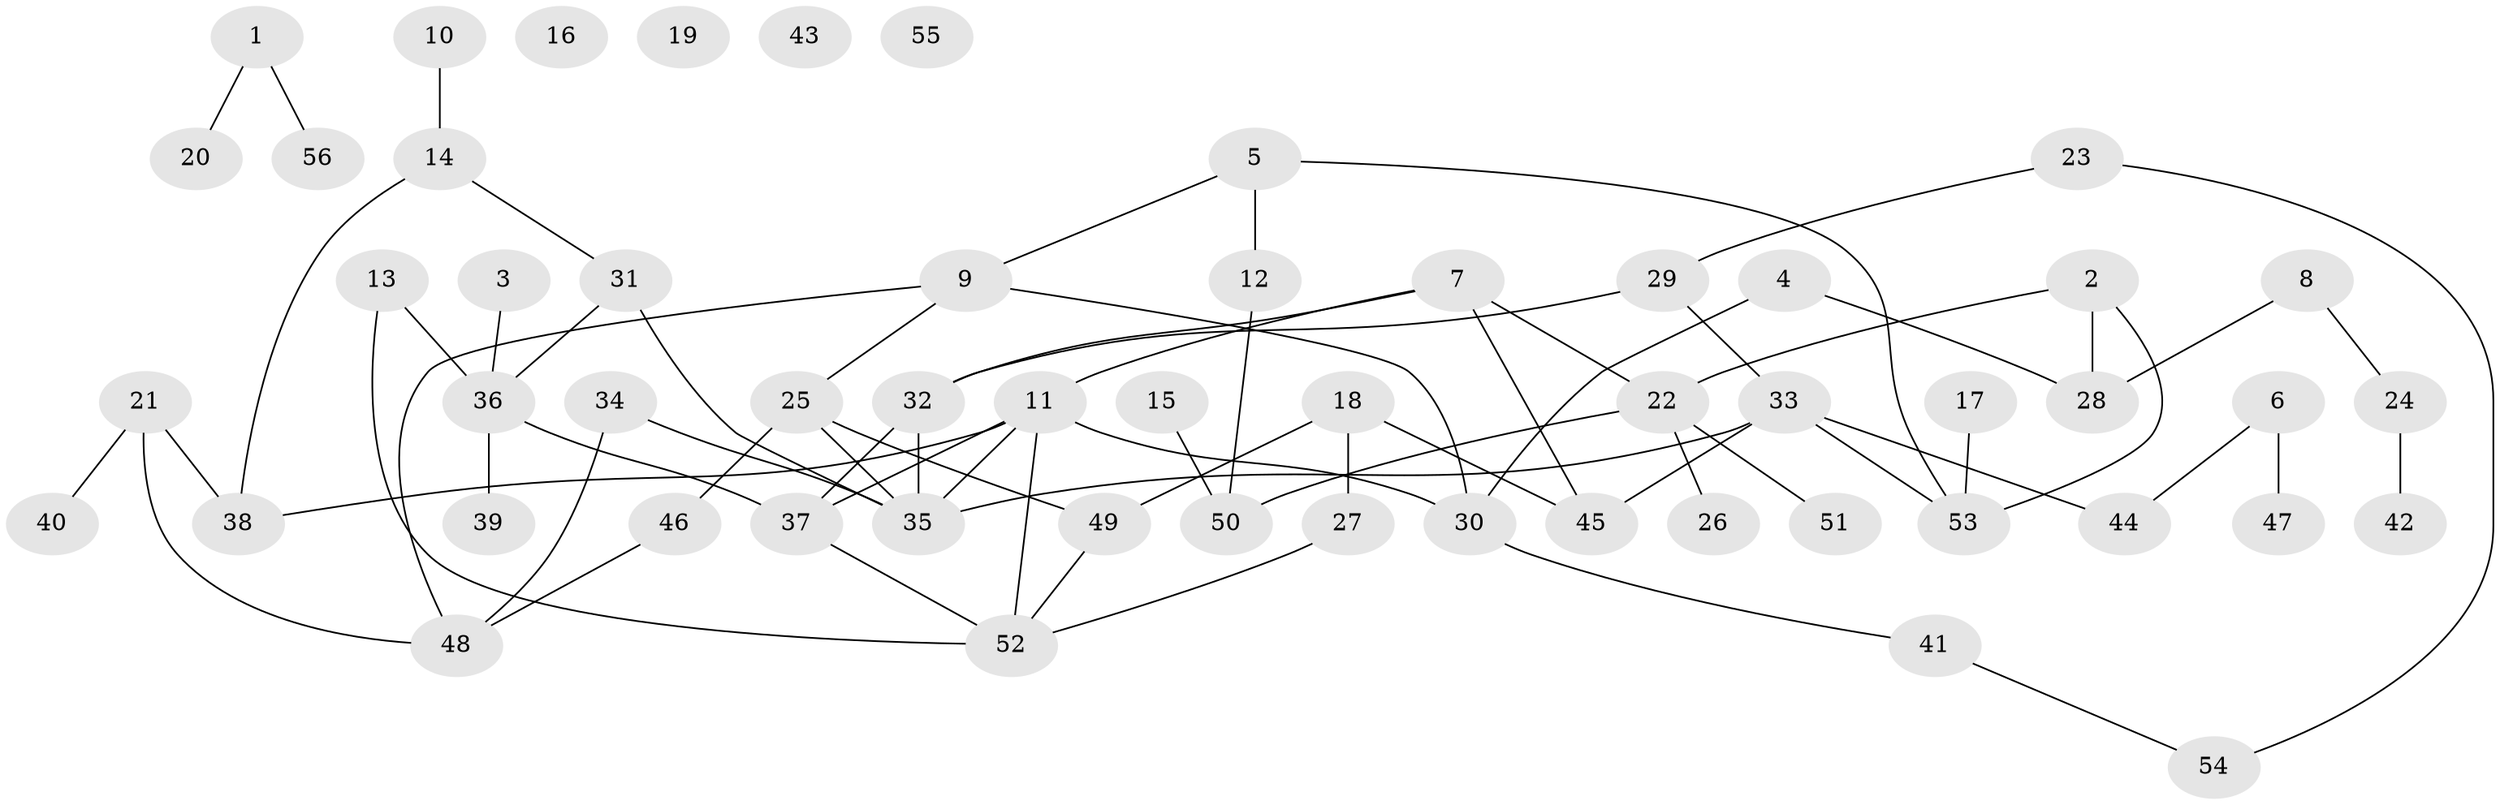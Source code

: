 // coarse degree distribution, {0: 0.15151515151515152, 5: 0.09090909090909091, 1: 0.21212121212121213, 3: 0.21212121212121213, 13: 0.030303030303030304, 2: 0.18181818181818182, 4: 0.09090909090909091, 8: 0.030303030303030304}
// Generated by graph-tools (version 1.1) at 2025/16/03/04/25 18:16:42]
// undirected, 56 vertices, 70 edges
graph export_dot {
graph [start="1"]
  node [color=gray90,style=filled];
  1;
  2;
  3;
  4;
  5;
  6;
  7;
  8;
  9;
  10;
  11;
  12;
  13;
  14;
  15;
  16;
  17;
  18;
  19;
  20;
  21;
  22;
  23;
  24;
  25;
  26;
  27;
  28;
  29;
  30;
  31;
  32;
  33;
  34;
  35;
  36;
  37;
  38;
  39;
  40;
  41;
  42;
  43;
  44;
  45;
  46;
  47;
  48;
  49;
  50;
  51;
  52;
  53;
  54;
  55;
  56;
  1 -- 20;
  1 -- 56;
  2 -- 22;
  2 -- 28;
  2 -- 53;
  3 -- 36;
  4 -- 28;
  4 -- 30;
  5 -- 9;
  5 -- 12;
  5 -- 53;
  6 -- 44;
  6 -- 47;
  7 -- 11;
  7 -- 22;
  7 -- 32;
  7 -- 45;
  8 -- 24;
  8 -- 28;
  9 -- 25;
  9 -- 30;
  9 -- 48;
  10 -- 14;
  11 -- 30;
  11 -- 35;
  11 -- 37;
  11 -- 38;
  11 -- 52;
  12 -- 50;
  13 -- 36;
  13 -- 52;
  14 -- 31;
  14 -- 38;
  15 -- 50;
  17 -- 53;
  18 -- 27;
  18 -- 45;
  18 -- 49;
  21 -- 38;
  21 -- 40;
  21 -- 48;
  22 -- 26;
  22 -- 50;
  22 -- 51;
  23 -- 29;
  23 -- 54;
  24 -- 42;
  25 -- 35;
  25 -- 46;
  25 -- 49;
  27 -- 52;
  29 -- 32;
  29 -- 33;
  30 -- 41;
  31 -- 35;
  31 -- 36;
  32 -- 35;
  32 -- 37;
  33 -- 35;
  33 -- 44;
  33 -- 45;
  33 -- 53;
  34 -- 35;
  34 -- 48;
  36 -- 37;
  36 -- 39;
  37 -- 52;
  41 -- 54;
  46 -- 48;
  49 -- 52;
}
